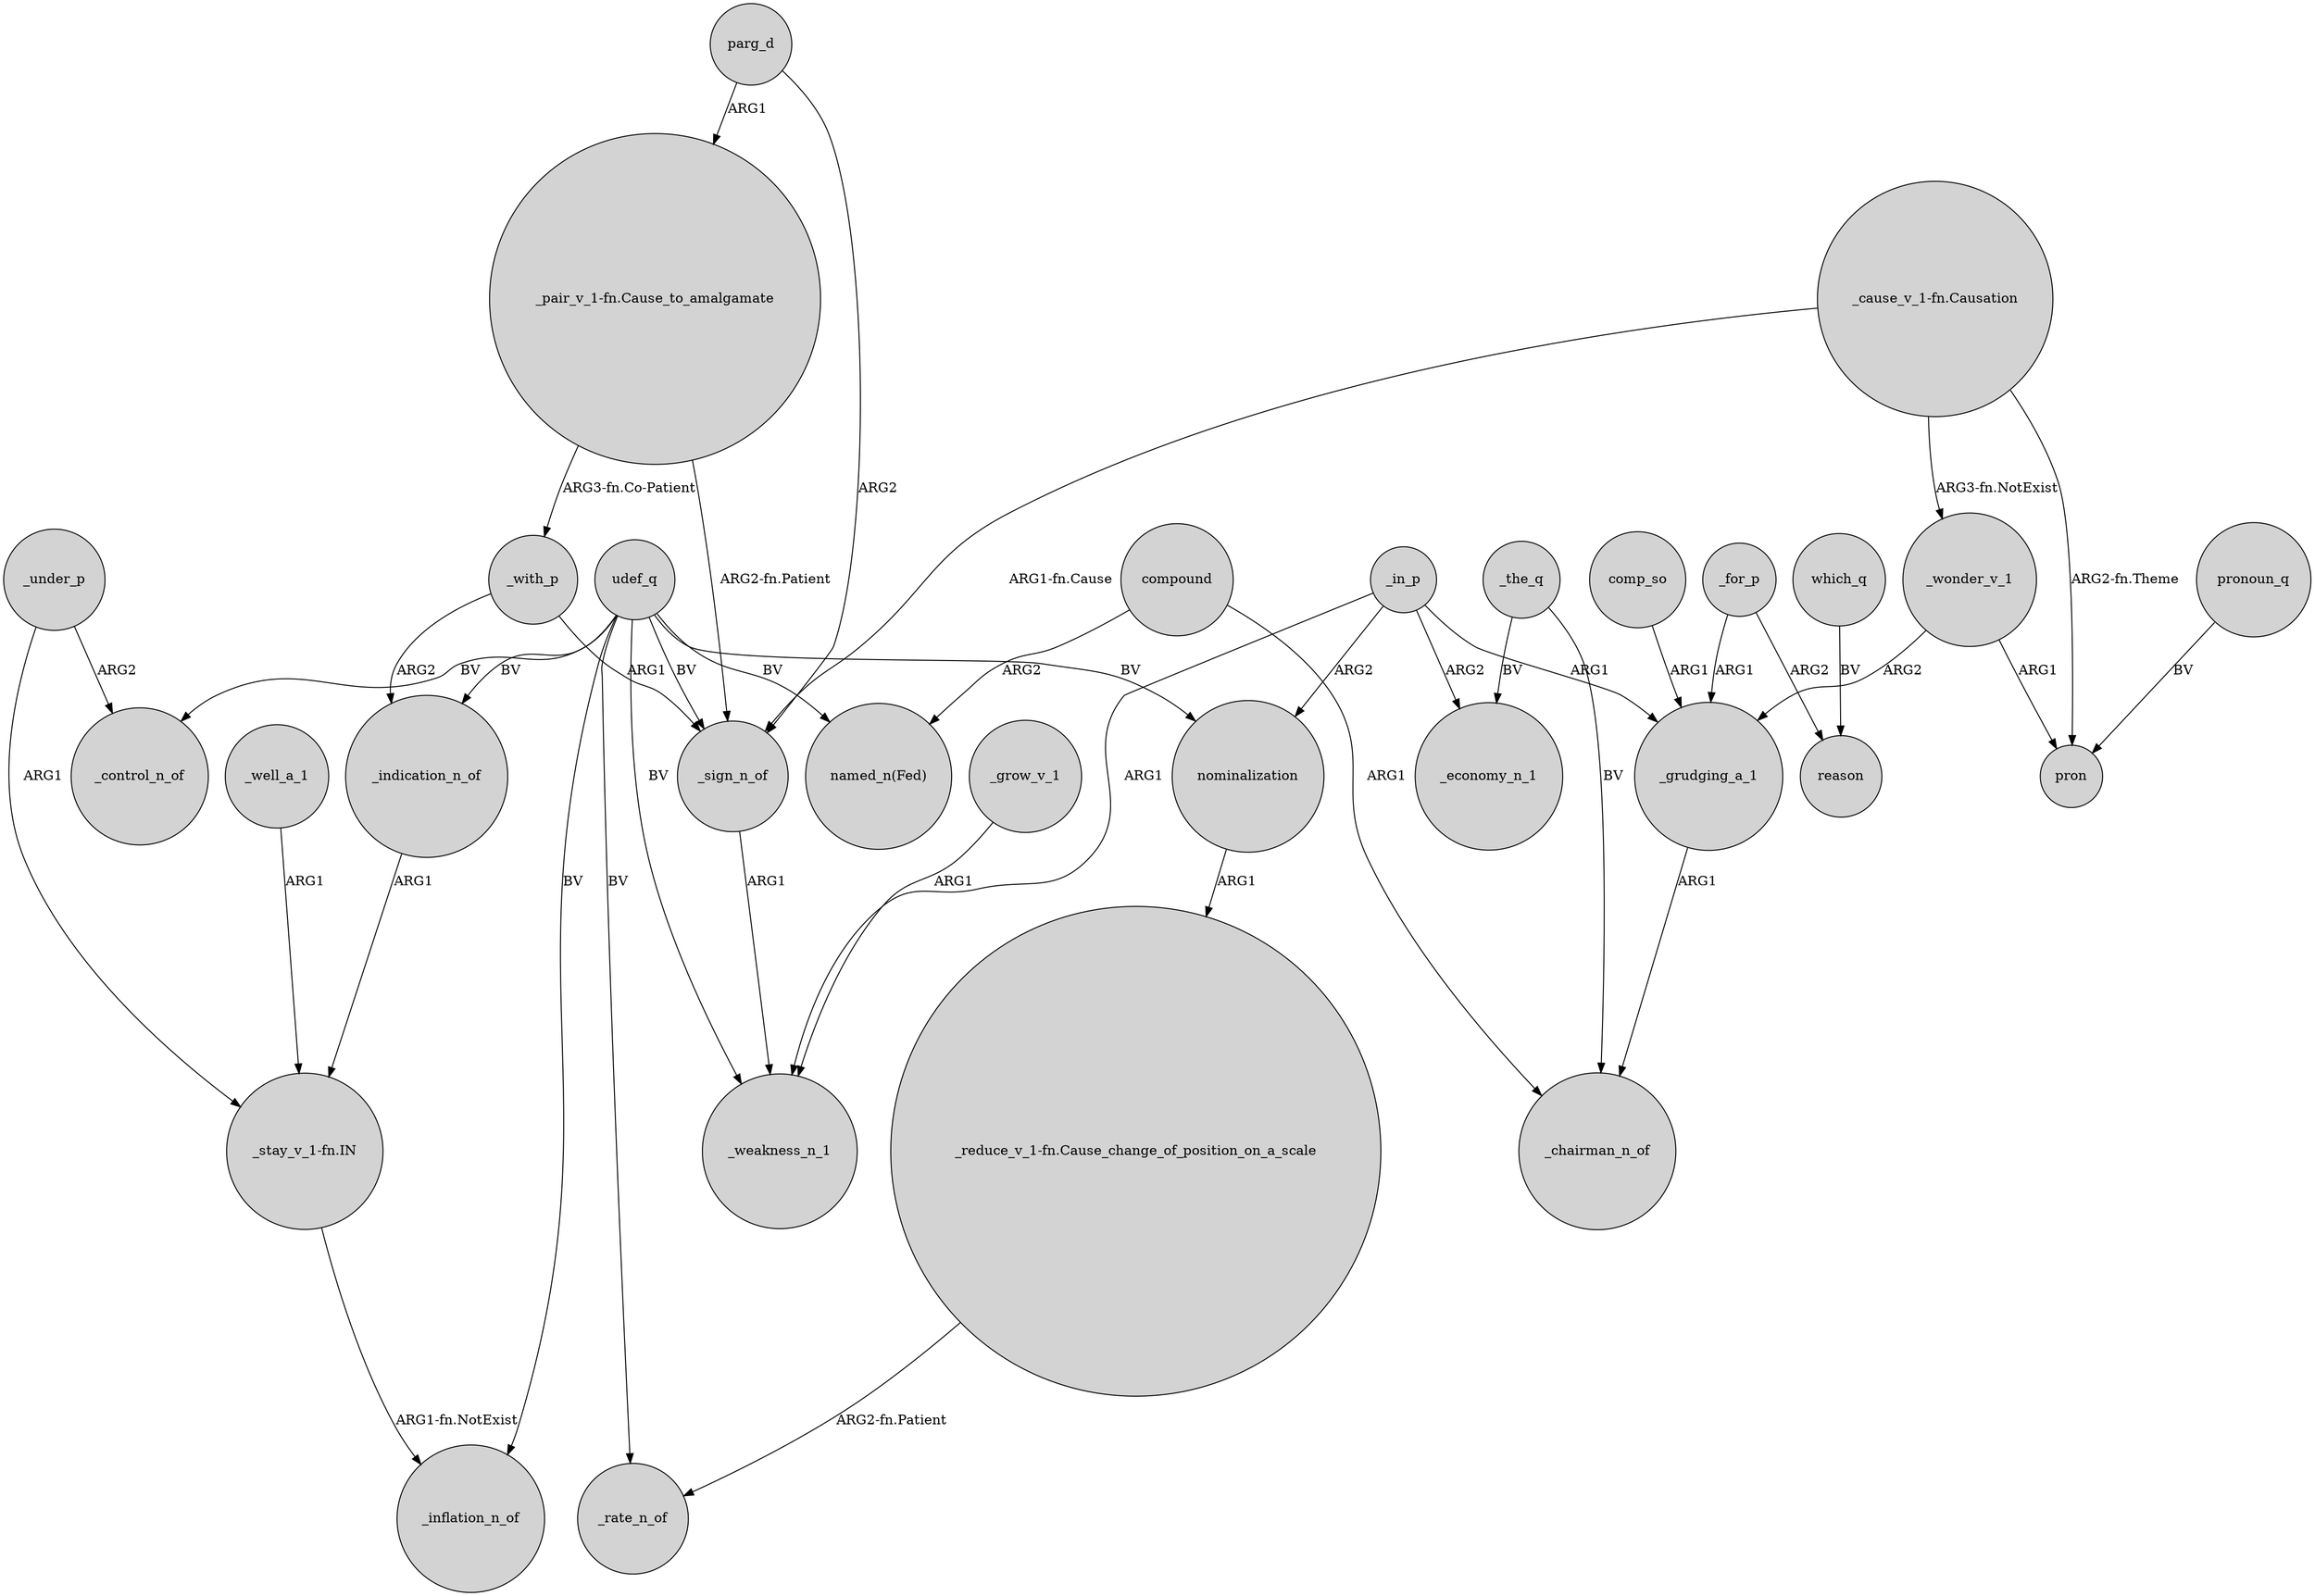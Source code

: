 digraph {
	node [shape=circle style=filled]
	_sign_n_of -> _weakness_n_1 [label=ARG1]
	udef_q -> _indication_n_of [label=BV]
	_in_p -> _weakness_n_1 [label=ARG1]
	_with_p -> _indication_n_of [label=ARG2]
	udef_q -> _inflation_n_of [label=BV]
	compound -> _chairman_n_of [label=ARG1]
	"_stay_v_1-fn.IN" -> _inflation_n_of [label="ARG1-fn.NotExist"]
	_indication_n_of -> "_stay_v_1-fn.IN" [label=ARG1]
	_in_p -> _grudging_a_1 [label=ARG1]
	"_cause_v_1-fn.Causation" -> _sign_n_of [label="ARG1-fn.Cause"]
	"_pair_v_1-fn.Cause_to_amalgamate" -> _sign_n_of [label="ARG2-fn.Patient"]
	udef_q -> _control_n_of [label=BV]
	comp_so -> _grudging_a_1 [label=ARG1]
	_under_p -> "_stay_v_1-fn.IN" [label=ARG1]
	_for_p -> reason [label=ARG2]
	compound -> "named_n(Fed)" [label=ARG2]
	_with_p -> _sign_n_of [label=ARG1]
	_the_q -> _economy_n_1 [label=BV]
	udef_q -> _rate_n_of [label=BV]
	"_reduce_v_1-fn.Cause_change_of_position_on_a_scale" -> _rate_n_of [label="ARG2-fn.Patient"]
	nominalization -> "_reduce_v_1-fn.Cause_change_of_position_on_a_scale" [label=ARG1]
	udef_q -> _weakness_n_1 [label=BV]
	parg_d -> "_pair_v_1-fn.Cause_to_amalgamate" [label=ARG1]
	_well_a_1 -> "_stay_v_1-fn.IN" [label=ARG1]
	which_q -> reason [label=BV]
	pronoun_q -> pron [label=BV]
	udef_q -> _sign_n_of [label=BV]
	_in_p -> _economy_n_1 [label=ARG2]
	_under_p -> _control_n_of [label=ARG2]
	_grudging_a_1 -> _chairman_n_of [label=ARG1]
	_the_q -> _chairman_n_of [label=BV]
	_grow_v_1 -> _weakness_n_1 [label=ARG1]
	udef_q -> "named_n(Fed)" [label=BV]
	udef_q -> nominalization [label=BV]
	"_pair_v_1-fn.Cause_to_amalgamate" -> _with_p [label="ARG3-fn.Co-Patient"]
	parg_d -> _sign_n_of [label=ARG2]
	_wonder_v_1 -> pron [label=ARG1]
	"_cause_v_1-fn.Causation" -> pron [label="ARG2-fn.Theme"]
	_in_p -> nominalization [label=ARG2]
	_for_p -> _grudging_a_1 [label=ARG1]
	"_cause_v_1-fn.Causation" -> _wonder_v_1 [label="ARG3-fn.NotExist"]
	_wonder_v_1 -> _grudging_a_1 [label=ARG2]
}
